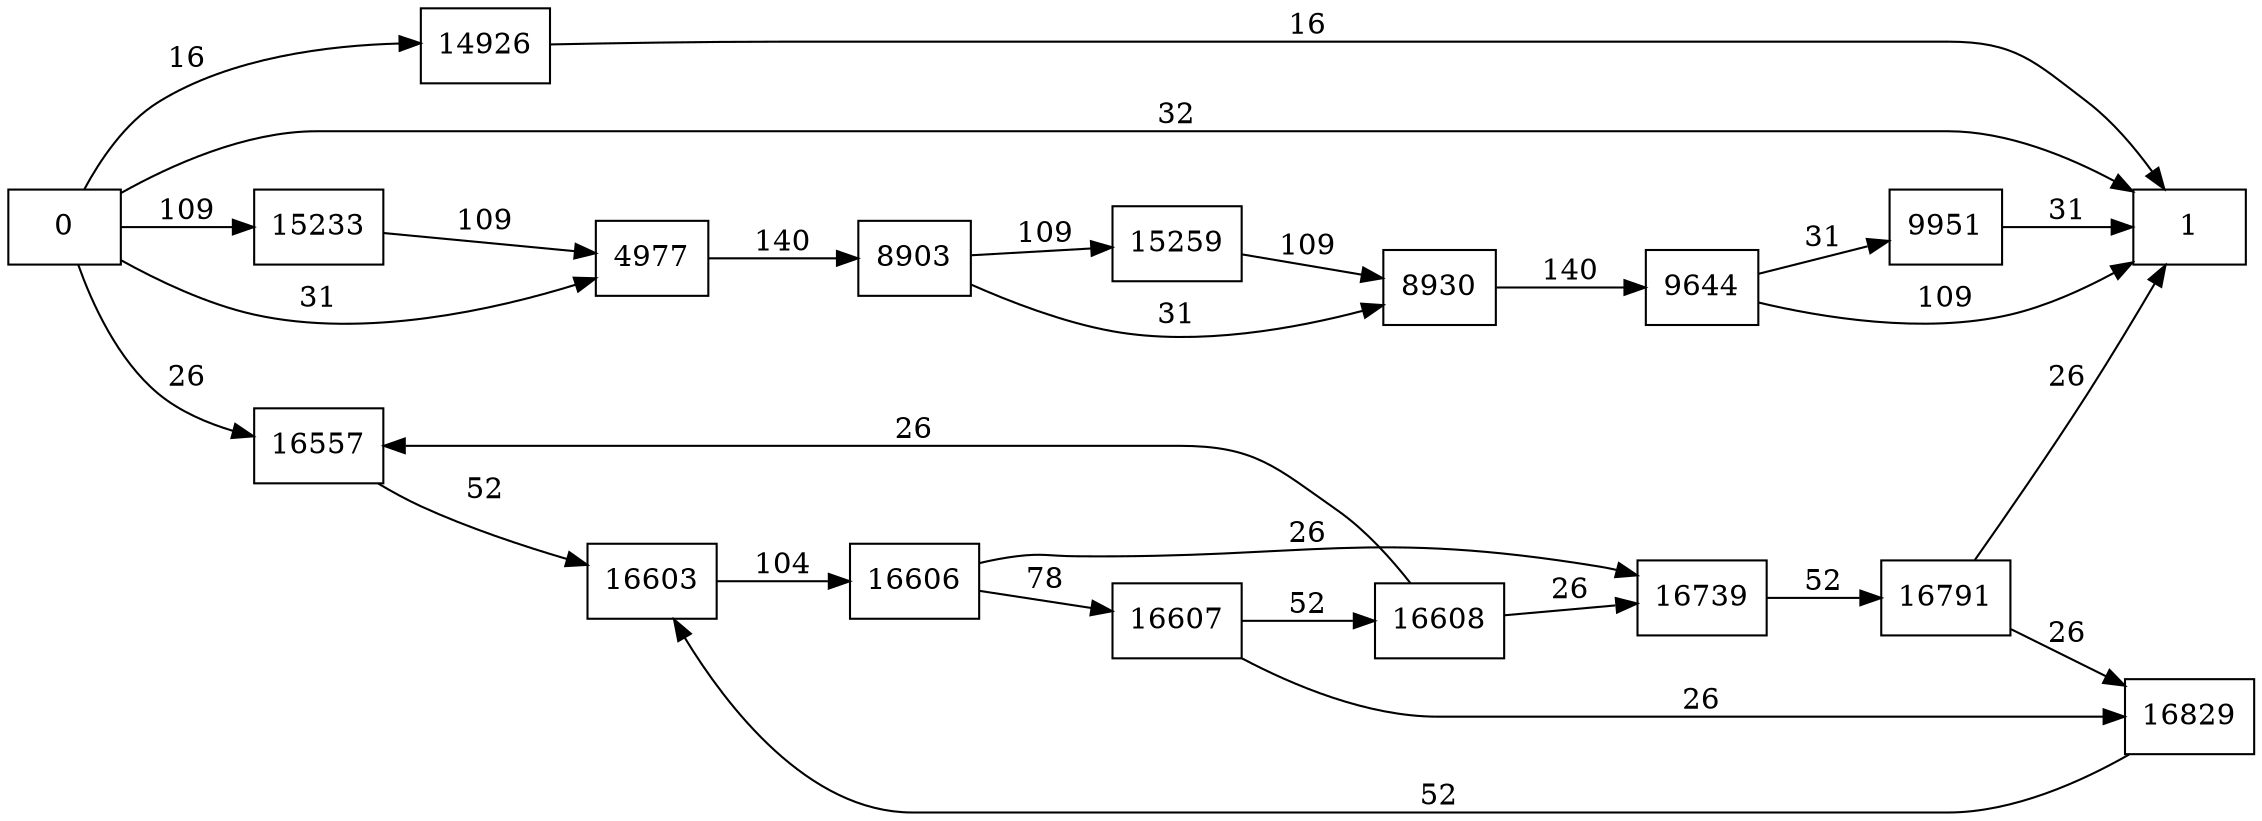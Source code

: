 digraph {
	graph [rankdir=LR]
	node [shape=rectangle]
	4977 -> 8903 [label=140]
	8903 -> 8930 [label=31]
	8903 -> 15259 [label=109]
	8930 -> 9644 [label=140]
	9644 -> 1 [label=109]
	9644 -> 9951 [label=31]
	9951 -> 1 [label=31]
	14926 -> 1 [label=16]
	15233 -> 4977 [label=109]
	15259 -> 8930 [label=109]
	16557 -> 16603 [label=52]
	16603 -> 16606 [label=104]
	16606 -> 16607 [label=78]
	16606 -> 16739 [label=26]
	16607 -> 16608 [label=52]
	16607 -> 16829 [label=26]
	16608 -> 16557 [label=26]
	16608 -> 16739 [label=26]
	16739 -> 16791 [label=52]
	16791 -> 16829 [label=26]
	16791 -> 1 [label=26]
	16829 -> 16603 [label=52]
	0 -> 4977 [label=31]
	0 -> 1 [label=32]
	0 -> 14926 [label=16]
	0 -> 15233 [label=109]
	0 -> 16557 [label=26]
}

